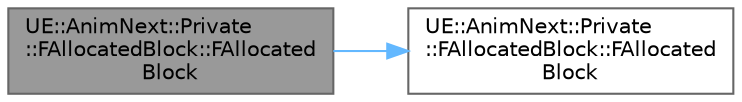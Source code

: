 digraph "UE::AnimNext::Private::FAllocatedBlock::FAllocatedBlock"
{
 // INTERACTIVE_SVG=YES
 // LATEX_PDF_SIZE
  bgcolor="transparent";
  edge [fontname=Helvetica,fontsize=10,labelfontname=Helvetica,labelfontsize=10];
  node [fontname=Helvetica,fontsize=10,shape=box,height=0.2,width=0.4];
  rankdir="LR";
  Node1 [id="Node000001",label="UE::AnimNext::Private\l::FAllocatedBlock::FAllocated\lBlock",height=0.2,width=0.4,color="gray40", fillcolor="grey60", style="filled", fontcolor="black",tooltip=" "];
  Node1 -> Node2 [id="edge1_Node000001_Node000002",color="steelblue1",style="solid",tooltip=" "];
  Node2 [id="Node000002",label="UE::AnimNext::Private\l::FAllocatedBlock::FAllocated\lBlock",height=0.2,width=0.4,color="grey40", fillcolor="white", style="filled",URL="$df/d9c/structUE_1_1AnimNext_1_1Private_1_1FAllocatedBlock.html#adf6e992ca2e2897620b9ab8c278d5687",tooltip=" "];
}
